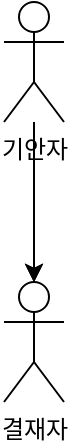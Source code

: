 <mxfile version="26.0.16">
  <diagram id="3QaGT0ZacJiaZTLp5RRD" name="페이지-1">
    <mxGraphModel dx="974" dy="428" grid="1" gridSize="10" guides="1" tooltips="1" connect="1" arrows="1" fold="1" page="1" pageScale="1" pageWidth="827" pageHeight="1169" math="0" shadow="0">
      <root>
        <mxCell id="0" />
        <mxCell id="1" parent="0" />
        <mxCell id="JAbGeRoic4GMC7CvDihA-7" value="" style="edgeStyle=orthogonalEdgeStyle;rounded=0;orthogonalLoop=1;jettySize=auto;html=1;" edge="1" parent="1" source="JAbGeRoic4GMC7CvDihA-2" target="JAbGeRoic4GMC7CvDihA-6">
          <mxGeometry relative="1" as="geometry" />
        </mxCell>
        <mxCell id="JAbGeRoic4GMC7CvDihA-8" value="" style="edgeStyle=orthogonalEdgeStyle;rounded=0;orthogonalLoop=1;jettySize=auto;html=1;" edge="1" parent="1" source="JAbGeRoic4GMC7CvDihA-2" target="JAbGeRoic4GMC7CvDihA-6">
          <mxGeometry relative="1" as="geometry" />
        </mxCell>
        <mxCell id="JAbGeRoic4GMC7CvDihA-9" value="" style="edgeStyle=orthogonalEdgeStyle;rounded=0;orthogonalLoop=1;jettySize=auto;html=1;" edge="1" parent="1" source="JAbGeRoic4GMC7CvDihA-2" target="JAbGeRoic4GMC7CvDihA-6">
          <mxGeometry relative="1" as="geometry" />
        </mxCell>
        <mxCell id="JAbGeRoic4GMC7CvDihA-2" value="기안자" style="shape=umlActor;verticalLabelPosition=bottom;verticalAlign=top;html=1;outlineConnect=0;" vertex="1" parent="1">
          <mxGeometry x="90" y="610" width="30" height="60" as="geometry" />
        </mxCell>
        <mxCell id="JAbGeRoic4GMC7CvDihA-6" value="결재자" style="shape=umlActor;verticalLabelPosition=bottom;verticalAlign=top;html=1;outlineConnect=0;" vertex="1" parent="1">
          <mxGeometry x="90" y="750" width="30" height="60" as="geometry" />
        </mxCell>
      </root>
    </mxGraphModel>
  </diagram>
</mxfile>
